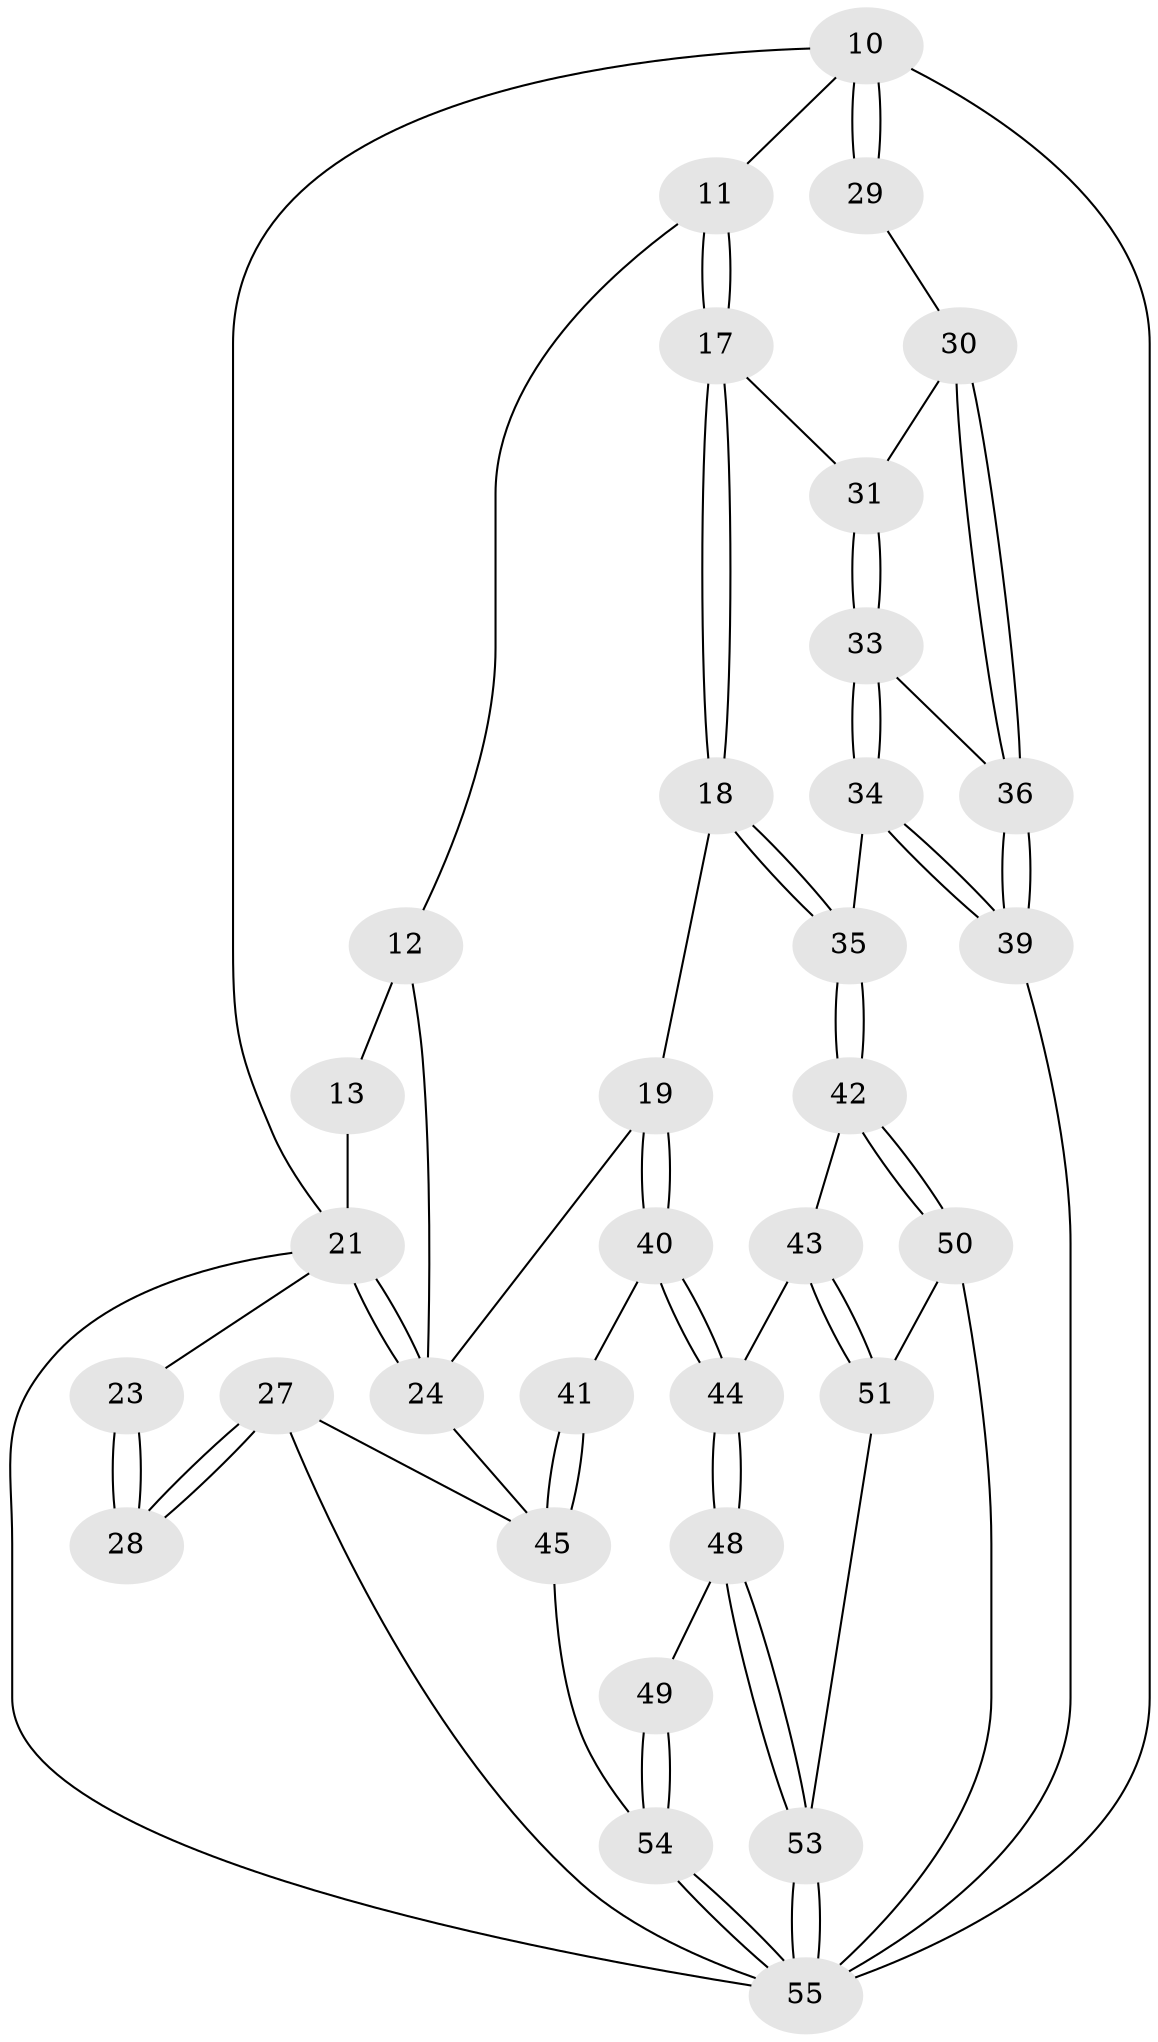 // original degree distribution, {3: 0.03636363636363636, 4: 0.2545454545454545, 6: 0.2, 5: 0.509090909090909}
// Generated by graph-tools (version 1.1) at 2025/06/03/04/25 22:06:32]
// undirected, 33 vertices, 74 edges
graph export_dot {
graph [start="1"]
  node [color=gray90,style=filled];
  10 [pos="+0.8798938488530468+0.15638110567345334",super="+3"];
  11 [pos="+0.7626979022032048+0.18011580926451257",super="+8"];
  12 [pos="+0.547610310700693+0.08576604041945877",super="+9"];
  13 [pos="+0.4160573375087282+0.03933527019834979",super="+6"];
  17 [pos="+0.7374386427572853+0.22923566687191313"];
  18 [pos="+0.5760817217912089+0.323497259744445"];
  19 [pos="+0.5287671122768609+0.33286868278450277"];
  21 [pos="+0.2235741424281057+0.1646638177950186",super="+15"];
  23 [pos="+0+0",super="+22"];
  24 [pos="+0.23114926430079435+0.2928721204982643",super="+20"];
  27 [pos="+0+0.3415502560862118"];
  28 [pos="+0+0.30485997439118645"];
  29 [pos="+1+0.14933213186877126"];
  30 [pos="+1+0.18681462119047396"];
  31 [pos="+0.8482013845518334+0.39102157028028495"];
  33 [pos="+0.8622872938344931+0.47965292857332753"];
  34 [pos="+0.859053980101477+0.5285196018700827"];
  35 [pos="+0.8072588392180724+0.5873715579092043"];
  36 [pos="+1+0.2510684587754941"];
  39 [pos="+1+0.5394427679114606"];
  40 [pos="+0.4557229294965059+0.5375963300789549"];
  41 [pos="+0.32535021614357557+0.52515095976403"];
  42 [pos="+0.7995837510844974+0.6075690829181933"];
  43 [pos="+0.6526590239133588+0.6546698028146665"];
  44 [pos="+0.50396165129157+0.6432068515042428"];
  45 [pos="+0.13945804149846283+0.6810088306076831",super="+26+25"];
  48 [pos="+0.4762512447275305+0.7052226596296229"];
  49 [pos="+0.28119449214459363+0.8225590616622965"];
  50 [pos="+0.8487356423640676+0.6865573105889584"];
  51 [pos="+0.7187337683544929+0.9678527691824386"];
  53 [pos="+0.6194831144514846+1",super="+52"];
  54 [pos="+0.26934745400006915+1",super="+47+46"];
  55 [pos="+0.28119692064733776+1",super="+38+32"];
  10 -- 11 [weight=2];
  10 -- 29 [weight=2];
  10 -- 29;
  10 -- 55;
  10 -- 21;
  11 -- 17;
  11 -- 17;
  11 -- 12;
  12 -- 13 [weight=2];
  12 -- 24;
  13 -- 21 [weight=2];
  17 -- 18;
  17 -- 18;
  17 -- 31;
  18 -- 19;
  18 -- 35;
  18 -- 35;
  19 -- 40;
  19 -- 40;
  19 -- 24;
  21 -- 24 [weight=2];
  21 -- 24;
  21 -- 23 [weight=2];
  21 -- 55;
  23 -- 28 [weight=2];
  23 -- 28;
  24 -- 45;
  27 -- 28;
  27 -- 28;
  27 -- 45;
  27 -- 55;
  29 -- 30;
  30 -- 31;
  30 -- 36;
  30 -- 36;
  31 -- 33;
  31 -- 33;
  33 -- 34;
  33 -- 34;
  33 -- 36;
  34 -- 35;
  34 -- 39;
  34 -- 39;
  35 -- 42;
  35 -- 42;
  36 -- 39;
  36 -- 39;
  39 -- 55;
  40 -- 41;
  40 -- 44;
  40 -- 44;
  41 -- 45 [weight=2];
  41 -- 45;
  42 -- 43;
  42 -- 50;
  42 -- 50;
  43 -- 44;
  43 -- 51;
  43 -- 51;
  44 -- 48;
  44 -- 48;
  45 -- 54;
  48 -- 49;
  48 -- 53;
  48 -- 53;
  49 -- 54 [weight=2];
  49 -- 54;
  50 -- 51;
  50 -- 55;
  51 -- 53;
  53 -- 55 [weight=2];
  53 -- 55;
  54 -- 55 [weight=2];
  54 -- 55;
}

